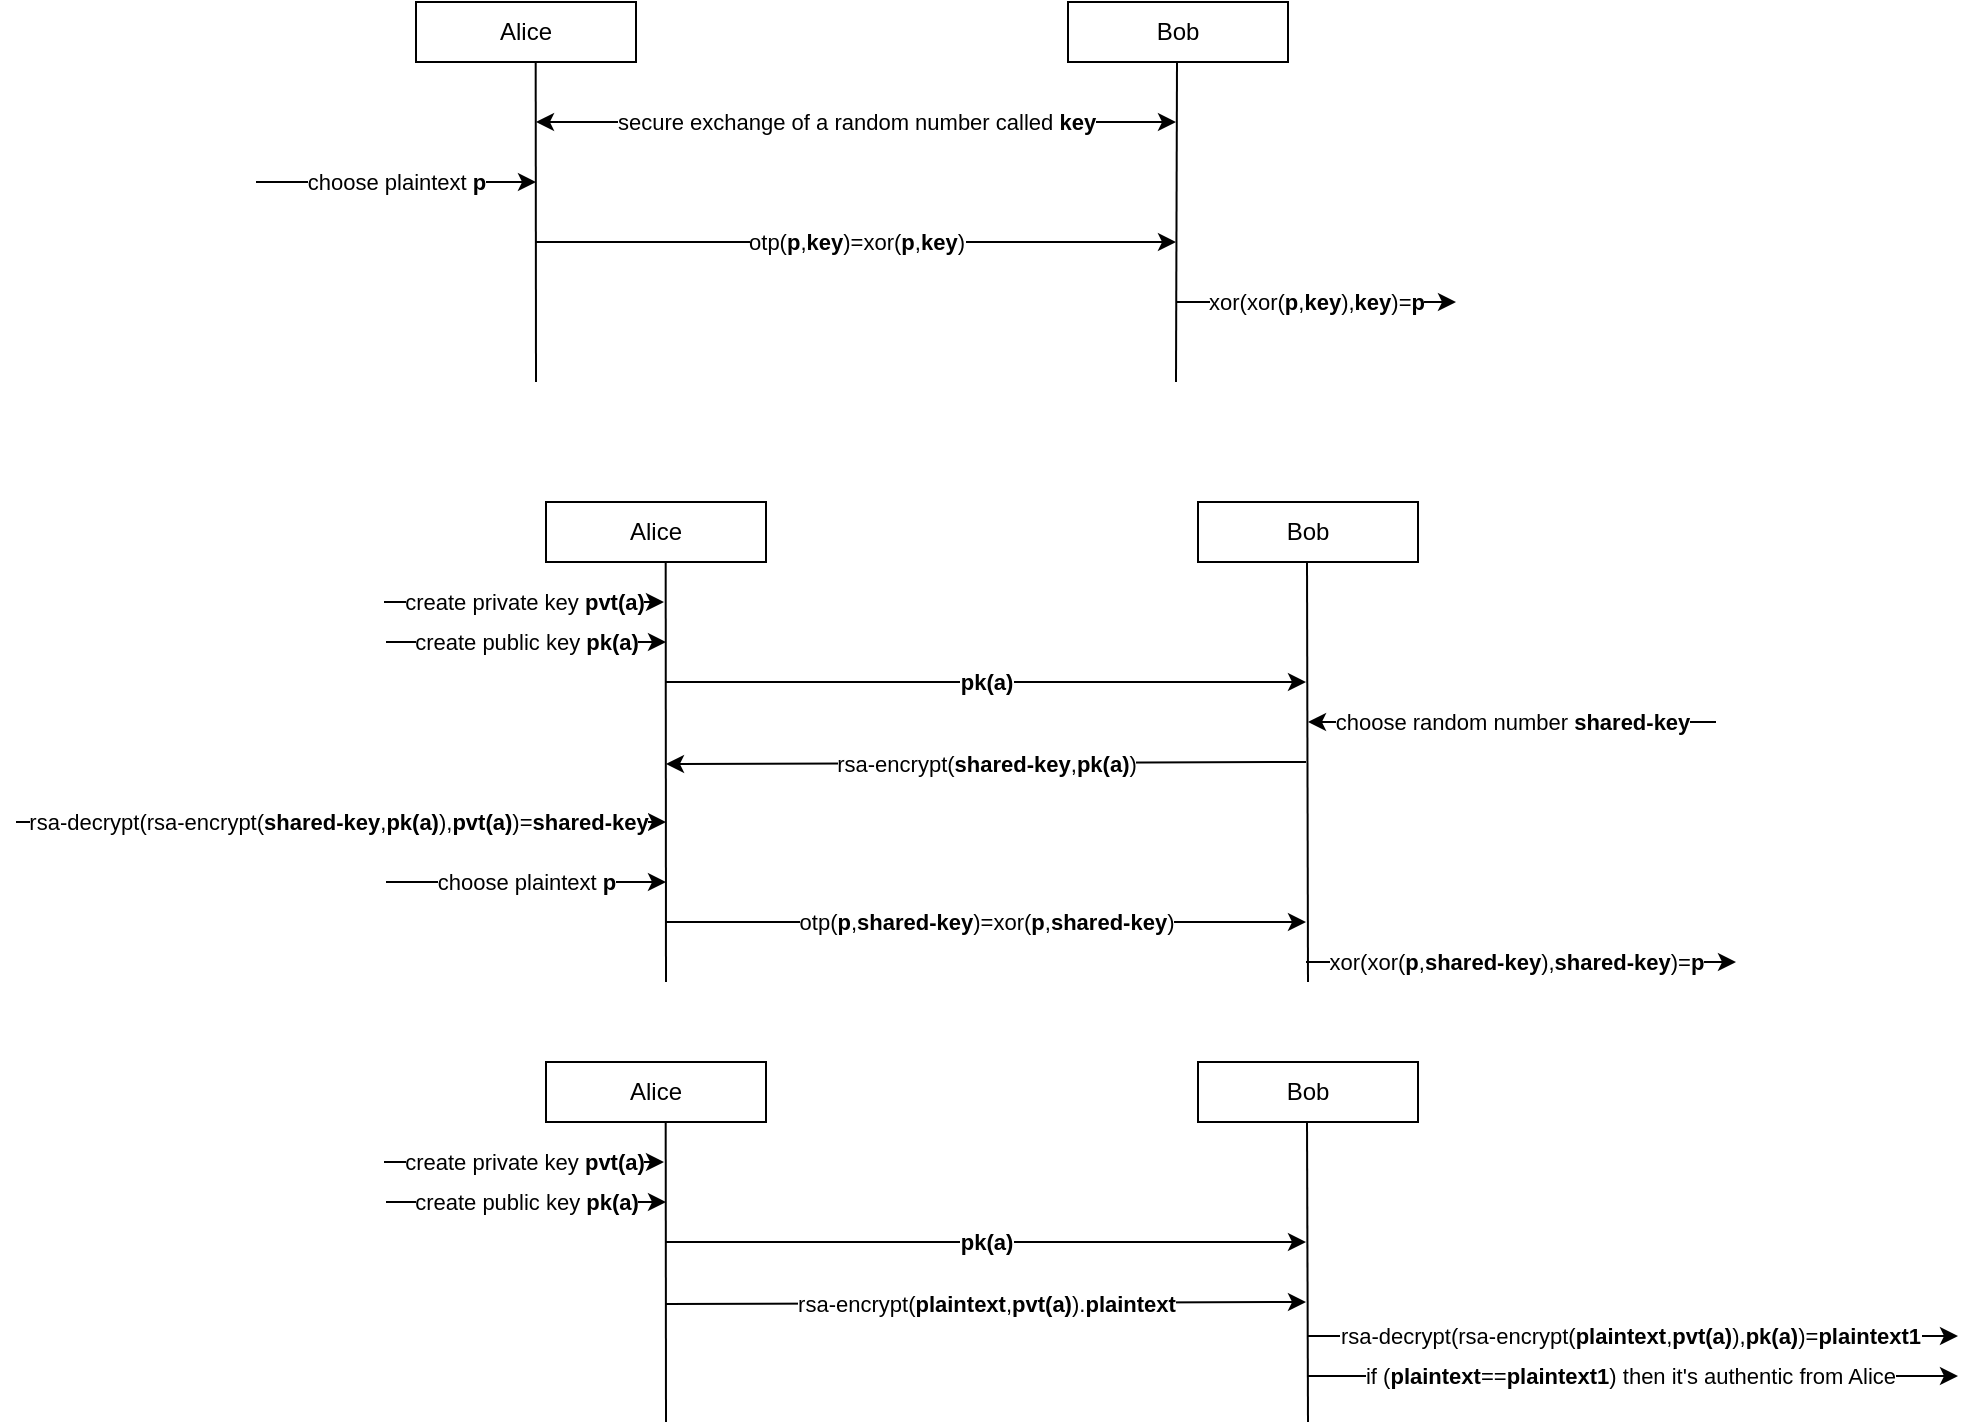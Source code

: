 <mxfile version="20.8.16" type="device"><diagram name="Page-1" id="sgq_McTUCUcCwpfmqfTT"><mxGraphModel dx="1831" dy="322" grid="1" gridSize="10" guides="1" tooltips="1" connect="1" arrows="1" fold="1" page="1" pageScale="1" pageWidth="850" pageHeight="1100" math="0" shadow="0"><root><mxCell id="0"/><mxCell id="1" parent="0"/><mxCell id="Se6Fj-H--CEJya1xcl7g-1" value="Alice" style="rounded=0;whiteSpace=wrap;html=1;" vertex="1" parent="1"><mxGeometry x="200" y="20" width="110" height="30" as="geometry"/></mxCell><mxCell id="Se6Fj-H--CEJya1xcl7g-2" value="Bob" style="rounded=0;whiteSpace=wrap;html=1;" vertex="1" parent="1"><mxGeometry x="526" y="20" width="110" height="30" as="geometry"/></mxCell><mxCell id="Se6Fj-H--CEJya1xcl7g-3" value="" style="endArrow=none;html=1;rounded=0;entryX=0.544;entryY=0.989;entryDx=0;entryDy=0;entryPerimeter=0;" edge="1" parent="1" target="Se6Fj-H--CEJya1xcl7g-1"><mxGeometry width="50" height="50" relative="1" as="geometry"><mxPoint x="260" y="210" as="sourcePoint"/><mxPoint x="260" y="50" as="targetPoint"/></mxGeometry></mxCell><mxCell id="Se6Fj-H--CEJya1xcl7g-4" value="" style="endArrow=none;html=1;rounded=0;entryX=0.436;entryY=1;entryDx=0;entryDy=0;entryPerimeter=0;" edge="1" parent="1"><mxGeometry width="50" height="50" relative="1" as="geometry"><mxPoint x="580" y="210" as="sourcePoint"/><mxPoint x="580.5" y="50" as="targetPoint"/></mxGeometry></mxCell><mxCell id="Se6Fj-H--CEJya1xcl7g-7" value="" style="endArrow=classic;html=1;rounded=0;" edge="1" parent="1"><mxGeometry relative="1" as="geometry"><mxPoint x="260" y="140" as="sourcePoint"/><mxPoint x="580" y="140" as="targetPoint"/></mxGeometry></mxCell><mxCell id="Se6Fj-H--CEJya1xcl7g-8" value="otp(&lt;b&gt;p&lt;/b&gt;,&lt;b&gt;key&lt;/b&gt;)=xor(&lt;b&gt;p&lt;/b&gt;,&lt;b&gt;key&lt;/b&gt;)" style="edgeLabel;resizable=0;html=1;align=center;verticalAlign=middle;" connectable="0" vertex="1" parent="Se6Fj-H--CEJya1xcl7g-7"><mxGeometry relative="1" as="geometry"/></mxCell><mxCell id="Se6Fj-H--CEJya1xcl7g-15" value="" style="endArrow=classic;html=1;rounded=0;startArrow=classic;startFill=1;" edge="1" parent="1"><mxGeometry relative="1" as="geometry"><mxPoint x="260" y="80" as="sourcePoint"/><mxPoint x="580" y="80" as="targetPoint"/></mxGeometry></mxCell><mxCell id="Se6Fj-H--CEJya1xcl7g-16" value="secure exchange of a random number called &lt;b&gt;key&lt;/b&gt;" style="edgeLabel;resizable=0;html=1;align=center;verticalAlign=middle;" connectable="0" vertex="1" parent="Se6Fj-H--CEJya1xcl7g-15"><mxGeometry relative="1" as="geometry"/></mxCell><mxCell id="Se6Fj-H--CEJya1xcl7g-17" value="" style="endArrow=classic;html=1;rounded=0;" edge="1" parent="1"><mxGeometry relative="1" as="geometry"><mxPoint x="120" y="110" as="sourcePoint"/><mxPoint x="260" y="110" as="targetPoint"/></mxGeometry></mxCell><mxCell id="Se6Fj-H--CEJya1xcl7g-18" value="choose plaintext &lt;b&gt;p&lt;/b&gt;" style="edgeLabel;resizable=0;html=1;align=center;verticalAlign=middle;" connectable="0" vertex="1" parent="Se6Fj-H--CEJya1xcl7g-17"><mxGeometry relative="1" as="geometry"/></mxCell><mxCell id="Se6Fj-H--CEJya1xcl7g-19" value="" style="endArrow=classic;html=1;rounded=0;" edge="1" parent="1"><mxGeometry relative="1" as="geometry"><mxPoint x="580" y="170" as="sourcePoint"/><mxPoint x="720" y="170" as="targetPoint"/></mxGeometry></mxCell><mxCell id="Se6Fj-H--CEJya1xcl7g-20" value="xor(xor(&lt;b&gt;p&lt;/b&gt;,&lt;b&gt;key&lt;/b&gt;),&lt;b&gt;key&lt;/b&gt;)=&lt;b&gt;p&lt;/b&gt;" style="edgeLabel;resizable=0;html=1;align=center;verticalAlign=middle;" connectable="0" vertex="1" parent="Se6Fj-H--CEJya1xcl7g-19"><mxGeometry relative="1" as="geometry"/></mxCell><mxCell id="Se6Fj-H--CEJya1xcl7g-21" value="Alice" style="rounded=0;whiteSpace=wrap;html=1;" vertex="1" parent="1"><mxGeometry x="265" y="270" width="110" height="30" as="geometry"/></mxCell><mxCell id="Se6Fj-H--CEJya1xcl7g-22" value="Bob" style="rounded=0;whiteSpace=wrap;html=1;" vertex="1" parent="1"><mxGeometry x="591" y="270" width="110" height="30" as="geometry"/></mxCell><mxCell id="Se6Fj-H--CEJya1xcl7g-23" value="" style="endArrow=none;html=1;rounded=0;entryX=0.544;entryY=0.989;entryDx=0;entryDy=0;entryPerimeter=0;" edge="1" parent="1" target="Se6Fj-H--CEJya1xcl7g-21"><mxGeometry width="50" height="50" relative="1" as="geometry"><mxPoint x="325" y="510" as="sourcePoint"/><mxPoint x="325" y="300" as="targetPoint"/></mxGeometry></mxCell><mxCell id="Se6Fj-H--CEJya1xcl7g-24" value="" style="endArrow=none;html=1;rounded=0;entryX=0.436;entryY=1;entryDx=0;entryDy=0;entryPerimeter=0;" edge="1" parent="1"><mxGeometry width="50" height="50" relative="1" as="geometry"><mxPoint x="646" y="510" as="sourcePoint"/><mxPoint x="645.5" y="300" as="targetPoint"/></mxGeometry></mxCell><mxCell id="Se6Fj-H--CEJya1xcl7g-25" value="" style="endArrow=classic;html=1;rounded=0;" edge="1" parent="1"><mxGeometry relative="1" as="geometry"><mxPoint x="325" y="480" as="sourcePoint"/><mxPoint x="645" y="480" as="targetPoint"/></mxGeometry></mxCell><mxCell id="Se6Fj-H--CEJya1xcl7g-26" value="otp(&lt;b&gt;p&lt;/b&gt;,&lt;b&gt;shared-key&lt;/b&gt;)=xor(&lt;b&gt;p&lt;/b&gt;,&lt;b&gt;shared-key&lt;/b&gt;)" style="edgeLabel;resizable=0;html=1;align=center;verticalAlign=middle;" connectable="0" vertex="1" parent="Se6Fj-H--CEJya1xcl7g-25"><mxGeometry relative="1" as="geometry"/></mxCell><mxCell id="Se6Fj-H--CEJya1xcl7g-29" value="" style="endArrow=classic;html=1;rounded=0;" edge="1" parent="1"><mxGeometry relative="1" as="geometry"><mxPoint y="430" as="sourcePoint"/><mxPoint x="325" y="430" as="targetPoint"/></mxGeometry></mxCell><mxCell id="Se6Fj-H--CEJya1xcl7g-30" value="rsa-decrypt(rsa-encrypt(&lt;b&gt;shared-key&lt;/b&gt;,&lt;b&gt;pk(a)&lt;/b&gt;),&lt;b&gt;pvt(a)&lt;/b&gt;)=&lt;b&gt;shared-key&lt;/b&gt;" style="edgeLabel;resizable=0;html=1;align=center;verticalAlign=middle;" connectable="0" vertex="1" parent="Se6Fj-H--CEJya1xcl7g-29"><mxGeometry relative="1" as="geometry"><mxPoint x="-2" as="offset"/></mxGeometry></mxCell><mxCell id="Se6Fj-H--CEJya1xcl7g-31" value="" style="endArrow=classic;html=1;rounded=0;" edge="1" parent="1"><mxGeometry relative="1" as="geometry"><mxPoint x="645" y="500" as="sourcePoint"/><mxPoint x="860" y="500" as="targetPoint"/></mxGeometry></mxCell><mxCell id="Se6Fj-H--CEJya1xcl7g-32" value="xor(xor(&lt;b&gt;p&lt;/b&gt;,&lt;b&gt;shared-key&lt;/b&gt;),&lt;b&gt;shared-key&lt;/b&gt;)=&lt;b&gt;p&lt;/b&gt;" style="edgeLabel;resizable=0;html=1;align=center;verticalAlign=middle;" connectable="0" vertex="1" parent="Se6Fj-H--CEJya1xcl7g-31"><mxGeometry relative="1" as="geometry"><mxPoint x="-3" as="offset"/></mxGeometry></mxCell><mxCell id="Se6Fj-H--CEJya1xcl7g-33" value="" style="endArrow=classic;html=1;rounded=0;" edge="1" parent="1"><mxGeometry relative="1" as="geometry"><mxPoint x="184" y="320" as="sourcePoint"/><mxPoint x="324" y="320" as="targetPoint"/></mxGeometry></mxCell><mxCell id="Se6Fj-H--CEJya1xcl7g-34" value="create private key &lt;b&gt;pvt(a)&lt;/b&gt;" style="edgeLabel;resizable=0;html=1;align=center;verticalAlign=middle;" connectable="0" vertex="1" parent="Se6Fj-H--CEJya1xcl7g-33"><mxGeometry relative="1" as="geometry"/></mxCell><mxCell id="Se6Fj-H--CEJya1xcl7g-35" value="" style="endArrow=classic;html=1;rounded=0;" edge="1" parent="1"><mxGeometry relative="1" as="geometry"><mxPoint x="185" y="340" as="sourcePoint"/><mxPoint x="325" y="340" as="targetPoint"/></mxGeometry></mxCell><mxCell id="Se6Fj-H--CEJya1xcl7g-36" value="create public key &lt;b&gt;pk(a)&lt;/b&gt;" style="edgeLabel;resizable=0;html=1;align=center;verticalAlign=middle;" connectable="0" vertex="1" parent="Se6Fj-H--CEJya1xcl7g-35"><mxGeometry relative="1" as="geometry"/></mxCell><mxCell id="Se6Fj-H--CEJya1xcl7g-37" value="" style="endArrow=classic;html=1;rounded=0;" edge="1" parent="1"><mxGeometry relative="1" as="geometry"><mxPoint x="325" y="360" as="sourcePoint"/><mxPoint x="645" y="360" as="targetPoint"/></mxGeometry></mxCell><mxCell id="Se6Fj-H--CEJya1xcl7g-38" value="&lt;b&gt;pk(a)&lt;/b&gt;" style="edgeLabel;resizable=0;html=1;align=center;verticalAlign=middle;" connectable="0" vertex="1" parent="Se6Fj-H--CEJya1xcl7g-37"><mxGeometry relative="1" as="geometry"/></mxCell><mxCell id="Se6Fj-H--CEJya1xcl7g-41" value="" style="endArrow=classic;html=1;rounded=0;" edge="1" parent="1"><mxGeometry relative="1" as="geometry"><mxPoint x="850" y="380" as="sourcePoint"/><mxPoint x="646" y="380" as="targetPoint"/></mxGeometry></mxCell><mxCell id="Se6Fj-H--CEJya1xcl7g-42" value="choose random number&amp;nbsp;&lt;b&gt;shared-key&lt;/b&gt;" style="edgeLabel;resizable=0;html=1;align=center;verticalAlign=middle;" connectable="0" vertex="1" parent="Se6Fj-H--CEJya1xcl7g-41"><mxGeometry relative="1" as="geometry"/></mxCell><mxCell id="Se6Fj-H--CEJya1xcl7g-44" value="" style="endArrow=classic;html=1;rounded=0;" edge="1" parent="1"><mxGeometry relative="1" as="geometry"><mxPoint x="185" y="460" as="sourcePoint"/><mxPoint x="325" y="460" as="targetPoint"/></mxGeometry></mxCell><mxCell id="Se6Fj-H--CEJya1xcl7g-45" value="choose plaintext &lt;b&gt;p&lt;/b&gt;" style="edgeLabel;resizable=0;html=1;align=center;verticalAlign=middle;" connectable="0" vertex="1" parent="Se6Fj-H--CEJya1xcl7g-44"><mxGeometry relative="1" as="geometry"/></mxCell><mxCell id="Se6Fj-H--CEJya1xcl7g-46" value="" style="endArrow=classic;html=1;rounded=0;" edge="1" parent="1"><mxGeometry relative="1" as="geometry"><mxPoint x="645" y="400" as="sourcePoint"/><mxPoint x="325" y="401" as="targetPoint"/></mxGeometry></mxCell><mxCell id="Se6Fj-H--CEJya1xcl7g-47" value="rsa-encrypt(&lt;b&gt;shared-key&lt;/b&gt;,&lt;b&gt;pk(a)&lt;/b&gt;)" style="edgeLabel;resizable=0;html=1;align=center;verticalAlign=middle;" connectable="0" vertex="1" parent="Se6Fj-H--CEJya1xcl7g-46"><mxGeometry relative="1" as="geometry"/></mxCell><mxCell id="Se6Fj-H--CEJya1xcl7g-48" value="Alice" style="rounded=0;whiteSpace=wrap;html=1;" vertex="1" parent="1"><mxGeometry x="265" y="550" width="110" height="30" as="geometry"/></mxCell><mxCell id="Se6Fj-H--CEJya1xcl7g-49" value="Bob" style="rounded=0;whiteSpace=wrap;html=1;" vertex="1" parent="1"><mxGeometry x="591" y="550" width="110" height="30" as="geometry"/></mxCell><mxCell id="Se6Fj-H--CEJya1xcl7g-50" value="" style="endArrow=none;html=1;rounded=0;entryX=0.544;entryY=0.989;entryDx=0;entryDy=0;entryPerimeter=0;" edge="1" parent="1" target="Se6Fj-H--CEJya1xcl7g-48"><mxGeometry width="50" height="50" relative="1" as="geometry"><mxPoint x="325" y="730" as="sourcePoint"/><mxPoint x="325" y="580" as="targetPoint"/></mxGeometry></mxCell><mxCell id="Se6Fj-H--CEJya1xcl7g-51" value="" style="endArrow=none;html=1;rounded=0;entryX=0.436;entryY=1;entryDx=0;entryDy=0;entryPerimeter=0;" edge="1" parent="1"><mxGeometry width="50" height="50" relative="1" as="geometry"><mxPoint x="646" y="730" as="sourcePoint"/><mxPoint x="645.5" y="580" as="targetPoint"/></mxGeometry></mxCell><mxCell id="Se6Fj-H--CEJya1xcl7g-54" value="" style="endArrow=classic;html=1;rounded=0;" edge="1" parent="1"><mxGeometry relative="1" as="geometry"><mxPoint x="646" y="687" as="sourcePoint"/><mxPoint x="971.0" y="687" as="targetPoint"/></mxGeometry></mxCell><mxCell id="Se6Fj-H--CEJya1xcl7g-55" value="rsa-decrypt(rsa-encrypt(&lt;b&gt;plaintext&lt;/b&gt;,&lt;b&gt;pvt(a)&lt;/b&gt;),&lt;b&gt;pk(a)&lt;/b&gt;)=&lt;b&gt;plaintext1&lt;/b&gt;" style="edgeLabel;resizable=0;html=1;align=center;verticalAlign=middle;" connectable="0" vertex="1" parent="Se6Fj-H--CEJya1xcl7g-54"><mxGeometry relative="1" as="geometry"><mxPoint x="-2" as="offset"/></mxGeometry></mxCell><mxCell id="Se6Fj-H--CEJya1xcl7g-58" value="" style="endArrow=classic;html=1;rounded=0;" edge="1" parent="1"><mxGeometry relative="1" as="geometry"><mxPoint x="184" y="600" as="sourcePoint"/><mxPoint x="324" y="600" as="targetPoint"/></mxGeometry></mxCell><mxCell id="Se6Fj-H--CEJya1xcl7g-59" value="create private key &lt;b&gt;pvt(a)&lt;/b&gt;" style="edgeLabel;resizable=0;html=1;align=center;verticalAlign=middle;" connectable="0" vertex="1" parent="Se6Fj-H--CEJya1xcl7g-58"><mxGeometry relative="1" as="geometry"/></mxCell><mxCell id="Se6Fj-H--CEJya1xcl7g-60" value="" style="endArrow=classic;html=1;rounded=0;" edge="1" parent="1"><mxGeometry relative="1" as="geometry"><mxPoint x="185.0" y="620" as="sourcePoint"/><mxPoint x="325.0" y="620" as="targetPoint"/></mxGeometry></mxCell><mxCell id="Se6Fj-H--CEJya1xcl7g-61" value="create public key &lt;b&gt;pk(a)&lt;/b&gt;" style="edgeLabel;resizable=0;html=1;align=center;verticalAlign=middle;" connectable="0" vertex="1" parent="Se6Fj-H--CEJya1xcl7g-60"><mxGeometry relative="1" as="geometry"/></mxCell><mxCell id="Se6Fj-H--CEJya1xcl7g-62" value="" style="endArrow=classic;html=1;rounded=0;" edge="1" parent="1"><mxGeometry relative="1" as="geometry"><mxPoint x="325.0" y="640" as="sourcePoint"/><mxPoint x="645.0" y="640" as="targetPoint"/></mxGeometry></mxCell><mxCell id="Se6Fj-H--CEJya1xcl7g-63" value="&lt;b&gt;pk(a)&lt;/b&gt;" style="edgeLabel;resizable=0;html=1;align=center;verticalAlign=middle;" connectable="0" vertex="1" parent="Se6Fj-H--CEJya1xcl7g-62"><mxGeometry relative="1" as="geometry"/></mxCell><mxCell id="Se6Fj-H--CEJya1xcl7g-68" value="" style="endArrow=none;html=1;rounded=0;endFill=0;startArrow=classic;startFill=1;" edge="1" parent="1"><mxGeometry relative="1" as="geometry"><mxPoint x="645.0" y="670" as="sourcePoint"/><mxPoint x="325.0" y="671" as="targetPoint"/></mxGeometry></mxCell><mxCell id="Se6Fj-H--CEJya1xcl7g-69" value="rsa-encrypt(&lt;b&gt;plaintext&lt;/b&gt;,&lt;b&gt;pvt(a)&lt;/b&gt;).&lt;b&gt;plaintext&lt;/b&gt;" style="edgeLabel;resizable=0;html=1;align=center;verticalAlign=middle;" connectable="0" vertex="1" parent="Se6Fj-H--CEJya1xcl7g-68"><mxGeometry relative="1" as="geometry"/></mxCell><mxCell id="Se6Fj-H--CEJya1xcl7g-70" value="" style="endArrow=classic;html=1;rounded=0;" edge="1" parent="1"><mxGeometry relative="1" as="geometry"><mxPoint x="646" y="707" as="sourcePoint"/><mxPoint x="971.0" y="707" as="targetPoint"/></mxGeometry></mxCell><mxCell id="Se6Fj-H--CEJya1xcl7g-71" value="if (&lt;b&gt;plaintext&lt;/b&gt;==&lt;b&gt;plaintext1&lt;/b&gt;) then it's authentic from Alice" style="edgeLabel;resizable=0;html=1;align=center;verticalAlign=middle;" connectable="0" vertex="1" parent="Se6Fj-H--CEJya1xcl7g-70"><mxGeometry relative="1" as="geometry"><mxPoint x="-2" as="offset"/></mxGeometry></mxCell></root></mxGraphModel></diagram></mxfile>